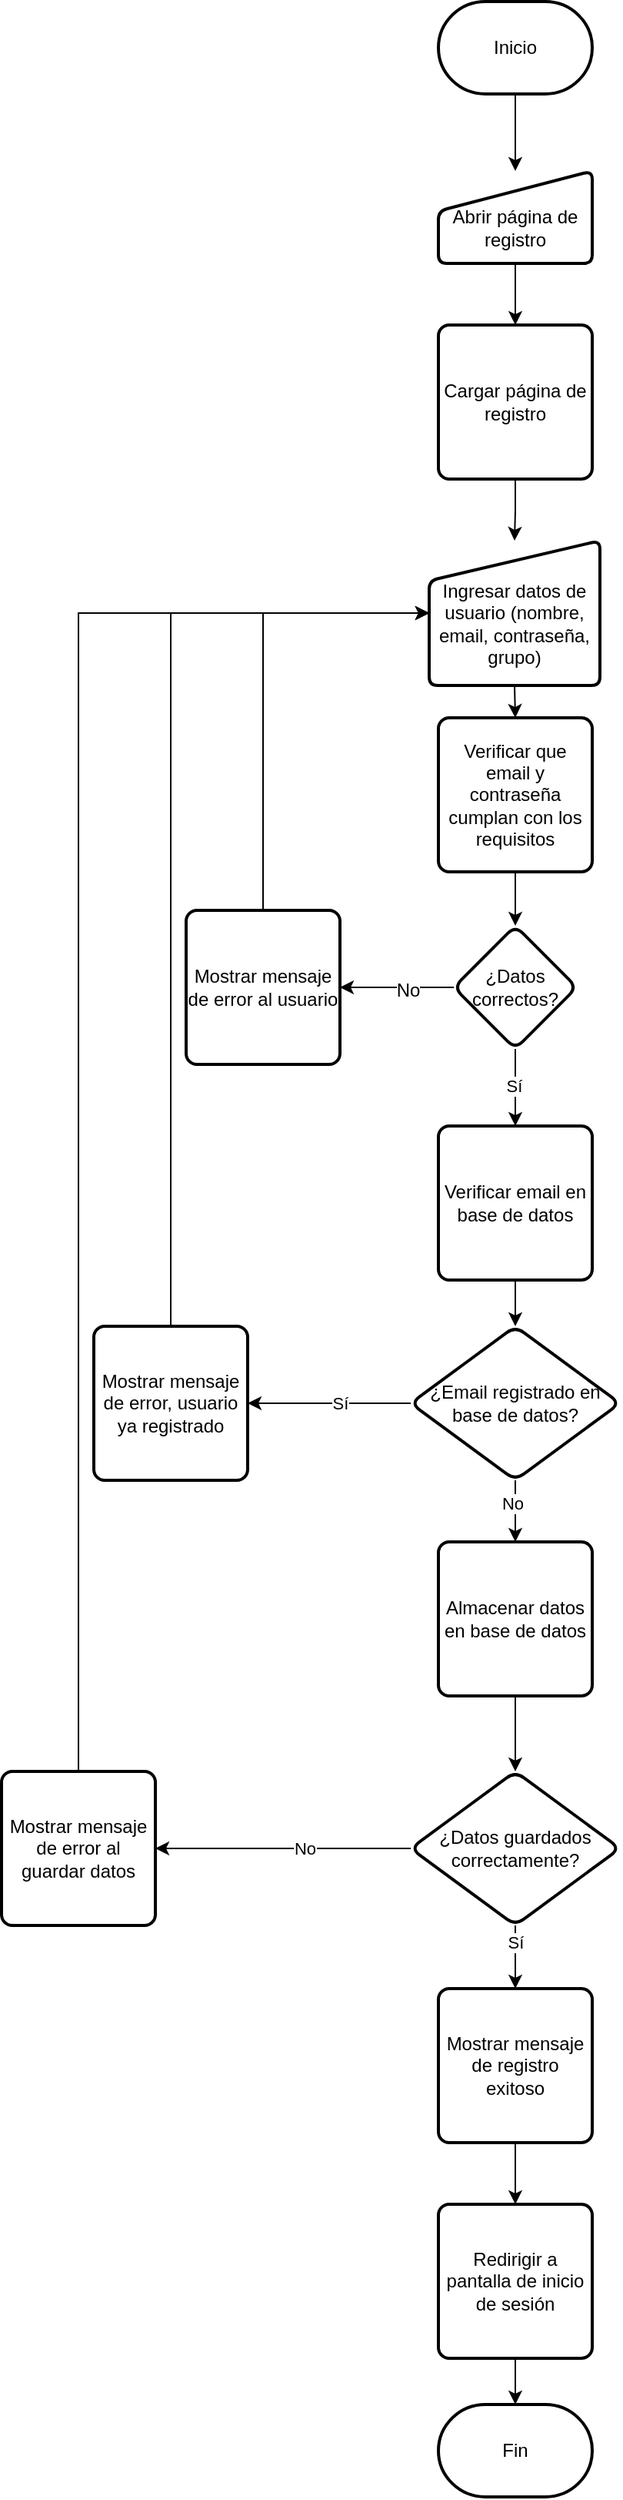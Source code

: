 <mxfile version="24.7.8">
  <diagram id="C5RBs43oDa-KdzZeNtuy" name="Page-1">
    <mxGraphModel dx="1434" dy="884" grid="1" gridSize="10" guides="1" tooltips="1" connect="1" arrows="1" fold="1" page="1" pageScale="1" pageWidth="827" pageHeight="1169" math="0" shadow="0">
      <root>
        <mxCell id="WIyWlLk6GJQsqaUBKTNV-0" />
        <mxCell id="WIyWlLk6GJQsqaUBKTNV-1" parent="WIyWlLk6GJQsqaUBKTNV-0" />
        <mxCell id="owIgP6GizsIObHhbwHTk-3" style="edgeStyle=orthogonalEdgeStyle;rounded=0;orthogonalLoop=1;jettySize=auto;html=1;exitX=0.5;exitY=1;exitDx=0;exitDy=0;exitPerimeter=0;entryX=0.5;entryY=0;entryDx=0;entryDy=0;" edge="1" parent="WIyWlLk6GJQsqaUBKTNV-1" source="owIgP6GizsIObHhbwHTk-0" target="owIgP6GizsIObHhbwHTk-1">
          <mxGeometry relative="1" as="geometry" />
        </mxCell>
        <mxCell id="owIgP6GizsIObHhbwHTk-0" value="Inicio" style="strokeWidth=2;html=1;shape=mxgraph.flowchart.terminator;whiteSpace=wrap;" vertex="1" parent="WIyWlLk6GJQsqaUBKTNV-1">
          <mxGeometry x="364" y="20" width="100" height="60" as="geometry" />
        </mxCell>
        <mxCell id="owIgP6GizsIObHhbwHTk-5" style="edgeStyle=orthogonalEdgeStyle;rounded=0;orthogonalLoop=1;jettySize=auto;html=1;exitX=0.5;exitY=1;exitDx=0;exitDy=0;entryX=0.5;entryY=0;entryDx=0;entryDy=0;" edge="1" parent="WIyWlLk6GJQsqaUBKTNV-1" source="owIgP6GizsIObHhbwHTk-1" target="owIgP6GizsIObHhbwHTk-4">
          <mxGeometry relative="1" as="geometry" />
        </mxCell>
        <mxCell id="owIgP6GizsIObHhbwHTk-1" value="&lt;div&gt;&lt;font style=&quot;font-size: 12px;&quot;&gt;&lt;br&gt;&lt;/font&gt;&lt;/div&gt;&lt;font style=&quot;font-size: 12px;&quot;&gt;Abrir página de registro&lt;/font&gt;" style="html=1;strokeWidth=2;shape=manualInput;whiteSpace=wrap;rounded=1;size=26;arcSize=11;" vertex="1" parent="WIyWlLk6GJQsqaUBKTNV-1">
          <mxGeometry x="364" y="130" width="100" height="60" as="geometry" />
        </mxCell>
        <mxCell id="owIgP6GizsIObHhbwHTk-7" style="edgeStyle=orthogonalEdgeStyle;rounded=0;orthogonalLoop=1;jettySize=auto;html=1;exitX=0.5;exitY=1;exitDx=0;exitDy=0;entryX=0.5;entryY=0;entryDx=0;entryDy=0;" edge="1" parent="WIyWlLk6GJQsqaUBKTNV-1" source="owIgP6GizsIObHhbwHTk-4" target="owIgP6GizsIObHhbwHTk-6">
          <mxGeometry relative="1" as="geometry" />
        </mxCell>
        <mxCell id="owIgP6GizsIObHhbwHTk-4" value="Cargar página de registro" style="rounded=1;whiteSpace=wrap;html=1;absoluteArcSize=1;arcSize=14;strokeWidth=2;" vertex="1" parent="WIyWlLk6GJQsqaUBKTNV-1">
          <mxGeometry x="364" y="230" width="100" height="100" as="geometry" />
        </mxCell>
        <mxCell id="owIgP6GizsIObHhbwHTk-9" style="edgeStyle=orthogonalEdgeStyle;rounded=0;orthogonalLoop=1;jettySize=auto;html=1;exitX=0.5;exitY=1;exitDx=0;exitDy=0;entryX=0.5;entryY=0;entryDx=0;entryDy=0;" edge="1" parent="WIyWlLk6GJQsqaUBKTNV-1" source="owIgP6GizsIObHhbwHTk-6" target="owIgP6GizsIObHhbwHTk-8">
          <mxGeometry relative="1" as="geometry" />
        </mxCell>
        <mxCell id="owIgP6GizsIObHhbwHTk-6" value="&lt;br&gt;&lt;div&gt;Ingresar datos de usuario (nombre, email, contraseña, grupo)&lt;/div&gt;" style="html=1;strokeWidth=2;shape=manualInput;whiteSpace=wrap;rounded=1;size=26;arcSize=11;perimeterSpacing=0;shadow=0;recursiveResize=1;resizeWidth=1;resizeHeight=1;" vertex="1" parent="WIyWlLk6GJQsqaUBKTNV-1">
          <mxGeometry x="358" y="370" width="111" height="94" as="geometry" />
        </mxCell>
        <mxCell id="owIgP6GizsIObHhbwHTk-12" value="" style="edgeStyle=orthogonalEdgeStyle;rounded=0;orthogonalLoop=1;jettySize=auto;html=1;" edge="1" parent="WIyWlLk6GJQsqaUBKTNV-1" source="owIgP6GizsIObHhbwHTk-8" target="owIgP6GizsIObHhbwHTk-11">
          <mxGeometry relative="1" as="geometry" />
        </mxCell>
        <mxCell id="owIgP6GizsIObHhbwHTk-8" value="Verificar que email y contraseña cumplan con los requisitos" style="rounded=1;whiteSpace=wrap;html=1;absoluteArcSize=1;arcSize=14;strokeWidth=2;" vertex="1" parent="WIyWlLk6GJQsqaUBKTNV-1">
          <mxGeometry x="364" y="485" width="100" height="100" as="geometry" />
        </mxCell>
        <mxCell id="owIgP6GizsIObHhbwHTk-14" value="" style="edgeStyle=orthogonalEdgeStyle;rounded=0;orthogonalLoop=1;jettySize=auto;html=1;entryX=1;entryY=0.5;entryDx=0;entryDy=0;" edge="1" parent="WIyWlLk6GJQsqaUBKTNV-1" source="owIgP6GizsIObHhbwHTk-11" target="owIgP6GizsIObHhbwHTk-15">
          <mxGeometry relative="1" as="geometry">
            <mxPoint x="314" y="660" as="targetPoint" />
          </mxGeometry>
        </mxCell>
        <mxCell id="owIgP6GizsIObHhbwHTk-16" value="No" style="edgeLabel;html=1;align=center;verticalAlign=middle;resizable=0;points=[];fontSize=12;" vertex="1" connectable="0" parent="owIgP6GizsIObHhbwHTk-14">
          <mxGeometry x="-0.185" y="2" relative="1" as="geometry">
            <mxPoint as="offset" />
          </mxGeometry>
        </mxCell>
        <mxCell id="owIgP6GizsIObHhbwHTk-19" style="edgeStyle=orthogonalEdgeStyle;rounded=0;orthogonalLoop=1;jettySize=auto;html=1;exitX=0.5;exitY=1;exitDx=0;exitDy=0;" edge="1" parent="WIyWlLk6GJQsqaUBKTNV-1" source="owIgP6GizsIObHhbwHTk-11" target="owIgP6GizsIObHhbwHTk-18">
          <mxGeometry relative="1" as="geometry" />
        </mxCell>
        <mxCell id="owIgP6GizsIObHhbwHTk-22" value="Sí" style="edgeLabel;html=1;align=center;verticalAlign=middle;resizable=0;points=[];spacingLeft=-6;" vertex="1" connectable="0" parent="owIgP6GizsIObHhbwHTk-19">
          <mxGeometry x="-0.04" y="2" relative="1" as="geometry">
            <mxPoint as="offset" />
          </mxGeometry>
        </mxCell>
        <mxCell id="owIgP6GizsIObHhbwHTk-11" value="¿Datos correctos?" style="rhombus;whiteSpace=wrap;html=1;rounded=1;arcSize=14;strokeWidth=2;" vertex="1" parent="WIyWlLk6GJQsqaUBKTNV-1">
          <mxGeometry x="374" y="620" width="80" height="80" as="geometry" />
        </mxCell>
        <mxCell id="owIgP6GizsIObHhbwHTk-17" style="edgeStyle=orthogonalEdgeStyle;rounded=0;orthogonalLoop=1;jettySize=auto;html=1;exitX=0.5;exitY=0;exitDx=0;exitDy=0;entryX=0;entryY=0.5;entryDx=0;entryDy=0;" edge="1" parent="WIyWlLk6GJQsqaUBKTNV-1" source="owIgP6GizsIObHhbwHTk-15" target="owIgP6GizsIObHhbwHTk-6">
          <mxGeometry relative="1" as="geometry" />
        </mxCell>
        <mxCell id="owIgP6GizsIObHhbwHTk-15" value="Mostrar mensaje de error al usuario" style="rounded=1;whiteSpace=wrap;html=1;absoluteArcSize=1;arcSize=14;strokeWidth=2;" vertex="1" parent="WIyWlLk6GJQsqaUBKTNV-1">
          <mxGeometry x="200" y="610" width="100" height="100" as="geometry" />
        </mxCell>
        <mxCell id="owIgP6GizsIObHhbwHTk-21" style="edgeStyle=orthogonalEdgeStyle;rounded=0;orthogonalLoop=1;jettySize=auto;html=1;exitX=0.5;exitY=1;exitDx=0;exitDy=0;" edge="1" parent="WIyWlLk6GJQsqaUBKTNV-1" source="owIgP6GizsIObHhbwHTk-18" target="owIgP6GizsIObHhbwHTk-20">
          <mxGeometry relative="1" as="geometry" />
        </mxCell>
        <mxCell id="owIgP6GizsIObHhbwHTk-18" value="Verificar email en base de datos" style="rounded=1;whiteSpace=wrap;html=1;absoluteArcSize=1;arcSize=14;strokeWidth=2;" vertex="1" parent="WIyWlLk6GJQsqaUBKTNV-1">
          <mxGeometry x="364" y="750" width="100" height="100" as="geometry" />
        </mxCell>
        <mxCell id="owIgP6GizsIObHhbwHTk-24" style="edgeStyle=orthogonalEdgeStyle;rounded=0;orthogonalLoop=1;jettySize=auto;html=1;exitX=0;exitY=0.5;exitDx=0;exitDy=0;" edge="1" parent="WIyWlLk6GJQsqaUBKTNV-1" source="owIgP6GizsIObHhbwHTk-20" target="owIgP6GizsIObHhbwHTk-23">
          <mxGeometry relative="1" as="geometry" />
        </mxCell>
        <mxCell id="owIgP6GizsIObHhbwHTk-25" value="Sí" style="edgeLabel;html=1;align=center;verticalAlign=middle;resizable=0;points=[];" vertex="1" connectable="0" parent="owIgP6GizsIObHhbwHTk-24">
          <mxGeometry x="-0.13" relative="1" as="geometry">
            <mxPoint as="offset" />
          </mxGeometry>
        </mxCell>
        <mxCell id="owIgP6GizsIObHhbwHTk-28" style="edgeStyle=orthogonalEdgeStyle;rounded=0;orthogonalLoop=1;jettySize=auto;html=1;exitX=0.5;exitY=1;exitDx=0;exitDy=0;entryX=0.5;entryY=0;entryDx=0;entryDy=0;" edge="1" parent="WIyWlLk6GJQsqaUBKTNV-1" source="owIgP6GizsIObHhbwHTk-20" target="owIgP6GizsIObHhbwHTk-27">
          <mxGeometry relative="1" as="geometry" />
        </mxCell>
        <mxCell id="owIgP6GizsIObHhbwHTk-29" value="No" style="edgeLabel;html=1;align=center;verticalAlign=middle;resizable=0;points=[];" vertex="1" connectable="0" parent="owIgP6GizsIObHhbwHTk-28">
          <mxGeometry x="-0.25" y="-2" relative="1" as="geometry">
            <mxPoint as="offset" />
          </mxGeometry>
        </mxCell>
        <mxCell id="owIgP6GizsIObHhbwHTk-20" value="¿Email registrado en base de datos?" style="rhombus;whiteSpace=wrap;html=1;rounded=1;arcSize=14;strokeWidth=2;" vertex="1" parent="WIyWlLk6GJQsqaUBKTNV-1">
          <mxGeometry x="346" y="880" width="136" height="100" as="geometry" />
        </mxCell>
        <mxCell id="owIgP6GizsIObHhbwHTk-26" style="edgeStyle=orthogonalEdgeStyle;rounded=0;orthogonalLoop=1;jettySize=auto;html=1;exitX=0.5;exitY=0;exitDx=0;exitDy=0;entryX=0;entryY=0.5;entryDx=0;entryDy=0;" edge="1" parent="WIyWlLk6GJQsqaUBKTNV-1" source="owIgP6GizsIObHhbwHTk-23" target="owIgP6GizsIObHhbwHTk-6">
          <mxGeometry relative="1" as="geometry" />
        </mxCell>
        <mxCell id="owIgP6GizsIObHhbwHTk-23" value="Mostrar mensaje de error, usuario ya registrado" style="rounded=1;whiteSpace=wrap;html=1;absoluteArcSize=1;arcSize=14;strokeWidth=2;" vertex="1" parent="WIyWlLk6GJQsqaUBKTNV-1">
          <mxGeometry x="140" y="880" width="100" height="100" as="geometry" />
        </mxCell>
        <mxCell id="owIgP6GizsIObHhbwHTk-32" style="edgeStyle=orthogonalEdgeStyle;rounded=0;orthogonalLoop=1;jettySize=auto;html=1;exitX=0.5;exitY=1;exitDx=0;exitDy=0;entryX=0.5;entryY=0;entryDx=0;entryDy=0;" edge="1" parent="WIyWlLk6GJQsqaUBKTNV-1" source="owIgP6GizsIObHhbwHTk-27" target="owIgP6GizsIObHhbwHTk-31">
          <mxGeometry relative="1" as="geometry" />
        </mxCell>
        <mxCell id="owIgP6GizsIObHhbwHTk-27" value="Almacenar datos en base de datos" style="rounded=1;whiteSpace=wrap;html=1;absoluteArcSize=1;arcSize=14;strokeWidth=2;" vertex="1" parent="WIyWlLk6GJQsqaUBKTNV-1">
          <mxGeometry x="364" y="1020" width="100" height="100" as="geometry" />
        </mxCell>
        <mxCell id="owIgP6GizsIObHhbwHTk-35" style="edgeStyle=orthogonalEdgeStyle;rounded=0;orthogonalLoop=1;jettySize=auto;html=1;exitX=0;exitY=0.5;exitDx=0;exitDy=0;" edge="1" parent="WIyWlLk6GJQsqaUBKTNV-1" source="owIgP6GizsIObHhbwHTk-31" target="owIgP6GizsIObHhbwHTk-34">
          <mxGeometry relative="1" as="geometry" />
        </mxCell>
        <mxCell id="owIgP6GizsIObHhbwHTk-36" value="No" style="edgeLabel;html=1;align=center;verticalAlign=middle;resizable=0;points=[];" vertex="1" connectable="0" parent="owIgP6GizsIObHhbwHTk-35">
          <mxGeometry x="-0.171" relative="1" as="geometry">
            <mxPoint as="offset" />
          </mxGeometry>
        </mxCell>
        <mxCell id="owIgP6GizsIObHhbwHTk-39" style="edgeStyle=orthogonalEdgeStyle;rounded=0;orthogonalLoop=1;jettySize=auto;html=1;exitX=0.5;exitY=1;exitDx=0;exitDy=0;" edge="1" parent="WIyWlLk6GJQsqaUBKTNV-1" source="owIgP6GizsIObHhbwHTk-31" target="owIgP6GizsIObHhbwHTk-38">
          <mxGeometry relative="1" as="geometry" />
        </mxCell>
        <mxCell id="owIgP6GizsIObHhbwHTk-40" value="Sí" style="edgeLabel;html=1;align=center;verticalAlign=middle;resizable=0;points=[];" vertex="1" connectable="0" parent="owIgP6GizsIObHhbwHTk-39">
          <mxGeometry x="0.225" y="-2" relative="1" as="geometry">
            <mxPoint x="2" y="-14" as="offset" />
          </mxGeometry>
        </mxCell>
        <mxCell id="owIgP6GizsIObHhbwHTk-31" value="¿Datos guardados correctamente?" style="rhombus;whiteSpace=wrap;html=1;rounded=1;arcSize=14;strokeWidth=2;" vertex="1" parent="WIyWlLk6GJQsqaUBKTNV-1">
          <mxGeometry x="346" y="1169" width="136" height="100" as="geometry" />
        </mxCell>
        <mxCell id="owIgP6GizsIObHhbwHTk-37" style="edgeStyle=orthogonalEdgeStyle;rounded=0;orthogonalLoop=1;jettySize=auto;html=1;exitX=0.5;exitY=0;exitDx=0;exitDy=0;entryX=0;entryY=0.5;entryDx=0;entryDy=0;" edge="1" parent="WIyWlLk6GJQsqaUBKTNV-1" source="owIgP6GizsIObHhbwHTk-34" target="owIgP6GizsIObHhbwHTk-6">
          <mxGeometry relative="1" as="geometry" />
        </mxCell>
        <mxCell id="owIgP6GizsIObHhbwHTk-34" value="Mostrar mensaje de error al guardar datos" style="rounded=1;whiteSpace=wrap;html=1;absoluteArcSize=1;arcSize=14;strokeWidth=2;" vertex="1" parent="WIyWlLk6GJQsqaUBKTNV-1">
          <mxGeometry x="80" y="1169" width="100" height="100" as="geometry" />
        </mxCell>
        <mxCell id="owIgP6GizsIObHhbwHTk-44" style="edgeStyle=orthogonalEdgeStyle;rounded=0;orthogonalLoop=1;jettySize=auto;html=1;exitX=0.5;exitY=1;exitDx=0;exitDy=0;entryX=0.5;entryY=0;entryDx=0;entryDy=0;" edge="1" parent="WIyWlLk6GJQsqaUBKTNV-1" source="owIgP6GizsIObHhbwHTk-38" target="owIgP6GizsIObHhbwHTk-43">
          <mxGeometry relative="1" as="geometry" />
        </mxCell>
        <mxCell id="owIgP6GizsIObHhbwHTk-38" value="Mostrar mensaje de registro exitoso" style="rounded=1;whiteSpace=wrap;html=1;absoluteArcSize=1;arcSize=14;strokeWidth=2;" vertex="1" parent="WIyWlLk6GJQsqaUBKTNV-1">
          <mxGeometry x="364" y="1310" width="100" height="100" as="geometry" />
        </mxCell>
        <mxCell id="owIgP6GizsIObHhbwHTk-41" value="Fin" style="strokeWidth=2;html=1;shape=mxgraph.flowchart.terminator;whiteSpace=wrap;" vertex="1" parent="WIyWlLk6GJQsqaUBKTNV-1">
          <mxGeometry x="364" y="1580" width="100" height="60" as="geometry" />
        </mxCell>
        <mxCell id="owIgP6GizsIObHhbwHTk-43" value="Redirigir a pantalla de inicio de sesión" style="rounded=1;whiteSpace=wrap;html=1;absoluteArcSize=1;arcSize=14;strokeWidth=2;" vertex="1" parent="WIyWlLk6GJQsqaUBKTNV-1">
          <mxGeometry x="364" y="1450" width="100" height="100" as="geometry" />
        </mxCell>
        <mxCell id="owIgP6GizsIObHhbwHTk-45" style="edgeStyle=orthogonalEdgeStyle;rounded=0;orthogonalLoop=1;jettySize=auto;html=1;exitX=0.5;exitY=1;exitDx=0;exitDy=0;entryX=0.5;entryY=0;entryDx=0;entryDy=0;entryPerimeter=0;" edge="1" parent="WIyWlLk6GJQsqaUBKTNV-1" source="owIgP6GizsIObHhbwHTk-43" target="owIgP6GizsIObHhbwHTk-41">
          <mxGeometry relative="1" as="geometry" />
        </mxCell>
      </root>
    </mxGraphModel>
  </diagram>
</mxfile>
